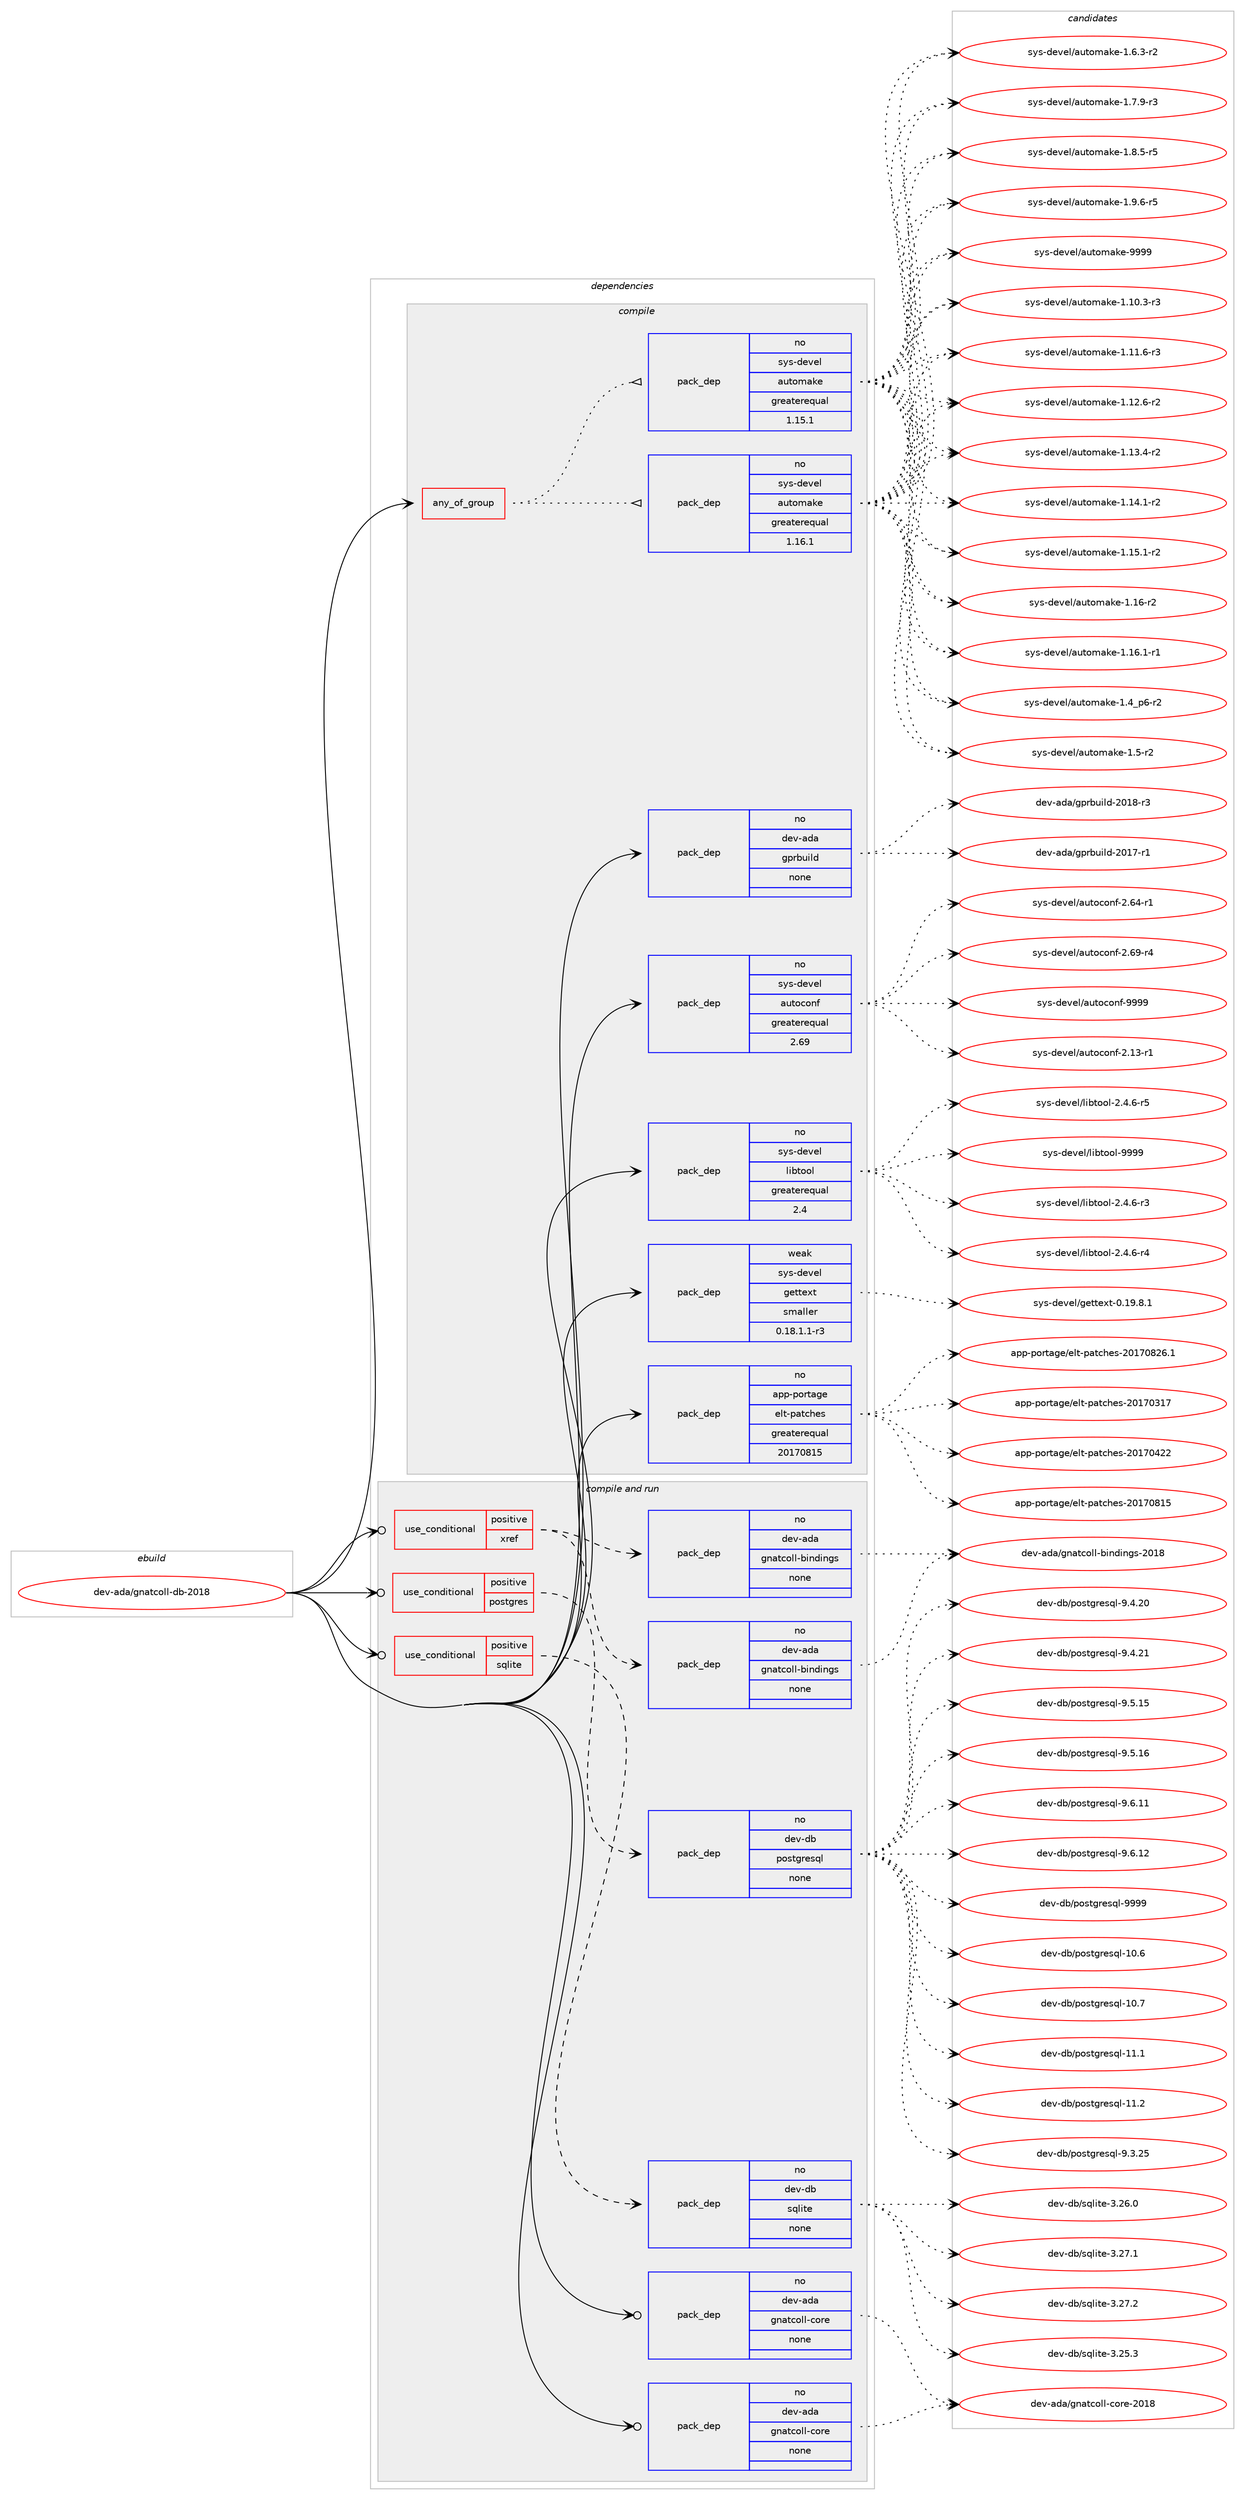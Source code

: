 digraph prolog {

# *************
# Graph options
# *************

newrank=true;
concentrate=true;
compound=true;
graph [rankdir=LR,fontname=Helvetica,fontsize=10,ranksep=1.5];#, ranksep=2.5, nodesep=0.2];
edge  [arrowhead=vee];
node  [fontname=Helvetica,fontsize=10];

# **********
# The ebuild
# **********

subgraph cluster_leftcol {
color=gray;
rank=same;
label=<<i>ebuild</i>>;
id [label="dev-ada/gnatcoll-db-2018", color=red, width=4, href="../dev-ada/gnatcoll-db-2018.svg"];
}

# ****************
# The dependencies
# ****************

subgraph cluster_midcol {
color=gray;
label=<<i>dependencies</i>>;
subgraph cluster_compile {
fillcolor="#eeeeee";
style=filled;
label=<<i>compile</i>>;
subgraph any20305 {
dependency1316696 [label=<<TABLE BORDER="0" CELLBORDER="1" CELLSPACING="0" CELLPADDING="4"><TR><TD CELLPADDING="10">any_of_group</TD></TR></TABLE>>, shape=none, color=red];subgraph pack939393 {
dependency1316697 [label=<<TABLE BORDER="0" CELLBORDER="1" CELLSPACING="0" CELLPADDING="4" WIDTH="220"><TR><TD ROWSPAN="6" CELLPADDING="30">pack_dep</TD></TR><TR><TD WIDTH="110">no</TD></TR><TR><TD>sys-devel</TD></TR><TR><TD>automake</TD></TR><TR><TD>greaterequal</TD></TR><TR><TD>1.16.1</TD></TR></TABLE>>, shape=none, color=blue];
}
dependency1316696:e -> dependency1316697:w [weight=20,style="dotted",arrowhead="oinv"];
subgraph pack939394 {
dependency1316698 [label=<<TABLE BORDER="0" CELLBORDER="1" CELLSPACING="0" CELLPADDING="4" WIDTH="220"><TR><TD ROWSPAN="6" CELLPADDING="30">pack_dep</TD></TR><TR><TD WIDTH="110">no</TD></TR><TR><TD>sys-devel</TD></TR><TR><TD>automake</TD></TR><TR><TD>greaterequal</TD></TR><TR><TD>1.15.1</TD></TR></TABLE>>, shape=none, color=blue];
}
dependency1316696:e -> dependency1316698:w [weight=20,style="dotted",arrowhead="oinv"];
}
id:e -> dependency1316696:w [weight=20,style="solid",arrowhead="vee"];
subgraph pack939395 {
dependency1316699 [label=<<TABLE BORDER="0" CELLBORDER="1" CELLSPACING="0" CELLPADDING="4" WIDTH="220"><TR><TD ROWSPAN="6" CELLPADDING="30">pack_dep</TD></TR><TR><TD WIDTH="110">no</TD></TR><TR><TD>app-portage</TD></TR><TR><TD>elt-patches</TD></TR><TR><TD>greaterequal</TD></TR><TR><TD>20170815</TD></TR></TABLE>>, shape=none, color=blue];
}
id:e -> dependency1316699:w [weight=20,style="solid",arrowhead="vee"];
subgraph pack939396 {
dependency1316700 [label=<<TABLE BORDER="0" CELLBORDER="1" CELLSPACING="0" CELLPADDING="4" WIDTH="220"><TR><TD ROWSPAN="6" CELLPADDING="30">pack_dep</TD></TR><TR><TD WIDTH="110">no</TD></TR><TR><TD>dev-ada</TD></TR><TR><TD>gprbuild</TD></TR><TR><TD>none</TD></TR><TR><TD></TD></TR></TABLE>>, shape=none, color=blue];
}
id:e -> dependency1316700:w [weight=20,style="solid",arrowhead="vee"];
subgraph pack939397 {
dependency1316701 [label=<<TABLE BORDER="0" CELLBORDER="1" CELLSPACING="0" CELLPADDING="4" WIDTH="220"><TR><TD ROWSPAN="6" CELLPADDING="30">pack_dep</TD></TR><TR><TD WIDTH="110">no</TD></TR><TR><TD>sys-devel</TD></TR><TR><TD>autoconf</TD></TR><TR><TD>greaterequal</TD></TR><TR><TD>2.69</TD></TR></TABLE>>, shape=none, color=blue];
}
id:e -> dependency1316701:w [weight=20,style="solid",arrowhead="vee"];
subgraph pack939398 {
dependency1316702 [label=<<TABLE BORDER="0" CELLBORDER="1" CELLSPACING="0" CELLPADDING="4" WIDTH="220"><TR><TD ROWSPAN="6" CELLPADDING="30">pack_dep</TD></TR><TR><TD WIDTH="110">no</TD></TR><TR><TD>sys-devel</TD></TR><TR><TD>libtool</TD></TR><TR><TD>greaterequal</TD></TR><TR><TD>2.4</TD></TR></TABLE>>, shape=none, color=blue];
}
id:e -> dependency1316702:w [weight=20,style="solid",arrowhead="vee"];
subgraph pack939399 {
dependency1316703 [label=<<TABLE BORDER="0" CELLBORDER="1" CELLSPACING="0" CELLPADDING="4" WIDTH="220"><TR><TD ROWSPAN="6" CELLPADDING="30">pack_dep</TD></TR><TR><TD WIDTH="110">weak</TD></TR><TR><TD>sys-devel</TD></TR><TR><TD>gettext</TD></TR><TR><TD>smaller</TD></TR><TR><TD>0.18.1.1-r3</TD></TR></TABLE>>, shape=none, color=blue];
}
id:e -> dependency1316703:w [weight=20,style="solid",arrowhead="vee"];
}
subgraph cluster_compileandrun {
fillcolor="#eeeeee";
style=filled;
label=<<i>compile and run</i>>;
subgraph cond356448 {
dependency1316704 [label=<<TABLE BORDER="0" CELLBORDER="1" CELLSPACING="0" CELLPADDING="4"><TR><TD ROWSPAN="3" CELLPADDING="10">use_conditional</TD></TR><TR><TD>positive</TD></TR><TR><TD>postgres</TD></TR></TABLE>>, shape=none, color=red];
subgraph pack939400 {
dependency1316705 [label=<<TABLE BORDER="0" CELLBORDER="1" CELLSPACING="0" CELLPADDING="4" WIDTH="220"><TR><TD ROWSPAN="6" CELLPADDING="30">pack_dep</TD></TR><TR><TD WIDTH="110">no</TD></TR><TR><TD>dev-db</TD></TR><TR><TD>postgresql</TD></TR><TR><TD>none</TD></TR><TR><TD></TD></TR></TABLE>>, shape=none, color=blue];
}
dependency1316704:e -> dependency1316705:w [weight=20,style="dashed",arrowhead="vee"];
}
id:e -> dependency1316704:w [weight=20,style="solid",arrowhead="odotvee"];
subgraph cond356449 {
dependency1316706 [label=<<TABLE BORDER="0" CELLBORDER="1" CELLSPACING="0" CELLPADDING="4"><TR><TD ROWSPAN="3" CELLPADDING="10">use_conditional</TD></TR><TR><TD>positive</TD></TR><TR><TD>sqlite</TD></TR></TABLE>>, shape=none, color=red];
subgraph pack939401 {
dependency1316707 [label=<<TABLE BORDER="0" CELLBORDER="1" CELLSPACING="0" CELLPADDING="4" WIDTH="220"><TR><TD ROWSPAN="6" CELLPADDING="30">pack_dep</TD></TR><TR><TD WIDTH="110">no</TD></TR><TR><TD>dev-db</TD></TR><TR><TD>sqlite</TD></TR><TR><TD>none</TD></TR><TR><TD></TD></TR></TABLE>>, shape=none, color=blue];
}
dependency1316706:e -> dependency1316707:w [weight=20,style="dashed",arrowhead="vee"];
}
id:e -> dependency1316706:w [weight=20,style="solid",arrowhead="odotvee"];
subgraph cond356450 {
dependency1316708 [label=<<TABLE BORDER="0" CELLBORDER="1" CELLSPACING="0" CELLPADDING="4"><TR><TD ROWSPAN="3" CELLPADDING="10">use_conditional</TD></TR><TR><TD>positive</TD></TR><TR><TD>xref</TD></TR></TABLE>>, shape=none, color=red];
subgraph pack939402 {
dependency1316709 [label=<<TABLE BORDER="0" CELLBORDER="1" CELLSPACING="0" CELLPADDING="4" WIDTH="220"><TR><TD ROWSPAN="6" CELLPADDING="30">pack_dep</TD></TR><TR><TD WIDTH="110">no</TD></TR><TR><TD>dev-ada</TD></TR><TR><TD>gnatcoll-bindings</TD></TR><TR><TD>none</TD></TR><TR><TD></TD></TR></TABLE>>, shape=none, color=blue];
}
dependency1316708:e -> dependency1316709:w [weight=20,style="dashed",arrowhead="vee"];
subgraph pack939403 {
dependency1316710 [label=<<TABLE BORDER="0" CELLBORDER="1" CELLSPACING="0" CELLPADDING="4" WIDTH="220"><TR><TD ROWSPAN="6" CELLPADDING="30">pack_dep</TD></TR><TR><TD WIDTH="110">no</TD></TR><TR><TD>dev-ada</TD></TR><TR><TD>gnatcoll-bindings</TD></TR><TR><TD>none</TD></TR><TR><TD></TD></TR></TABLE>>, shape=none, color=blue];
}
dependency1316708:e -> dependency1316710:w [weight=20,style="dashed",arrowhead="vee"];
}
id:e -> dependency1316708:w [weight=20,style="solid",arrowhead="odotvee"];
subgraph pack939404 {
dependency1316711 [label=<<TABLE BORDER="0" CELLBORDER="1" CELLSPACING="0" CELLPADDING="4" WIDTH="220"><TR><TD ROWSPAN="6" CELLPADDING="30">pack_dep</TD></TR><TR><TD WIDTH="110">no</TD></TR><TR><TD>dev-ada</TD></TR><TR><TD>gnatcoll-core</TD></TR><TR><TD>none</TD></TR><TR><TD></TD></TR></TABLE>>, shape=none, color=blue];
}
id:e -> dependency1316711:w [weight=20,style="solid",arrowhead="odotvee"];
subgraph pack939405 {
dependency1316712 [label=<<TABLE BORDER="0" CELLBORDER="1" CELLSPACING="0" CELLPADDING="4" WIDTH="220"><TR><TD ROWSPAN="6" CELLPADDING="30">pack_dep</TD></TR><TR><TD WIDTH="110">no</TD></TR><TR><TD>dev-ada</TD></TR><TR><TD>gnatcoll-core</TD></TR><TR><TD>none</TD></TR><TR><TD></TD></TR></TABLE>>, shape=none, color=blue];
}
id:e -> dependency1316712:w [weight=20,style="solid",arrowhead="odotvee"];
}
subgraph cluster_run {
fillcolor="#eeeeee";
style=filled;
label=<<i>run</i>>;
}
}

# **************
# The candidates
# **************

subgraph cluster_choices {
rank=same;
color=gray;
label=<<i>candidates</i>>;

subgraph choice939393 {
color=black;
nodesep=1;
choice11512111545100101118101108479711711611110997107101454946494846514511451 [label="sys-devel/automake-1.10.3-r3", color=red, width=4,href="../sys-devel/automake-1.10.3-r3.svg"];
choice11512111545100101118101108479711711611110997107101454946494946544511451 [label="sys-devel/automake-1.11.6-r3", color=red, width=4,href="../sys-devel/automake-1.11.6-r3.svg"];
choice11512111545100101118101108479711711611110997107101454946495046544511450 [label="sys-devel/automake-1.12.6-r2", color=red, width=4,href="../sys-devel/automake-1.12.6-r2.svg"];
choice11512111545100101118101108479711711611110997107101454946495146524511450 [label="sys-devel/automake-1.13.4-r2", color=red, width=4,href="../sys-devel/automake-1.13.4-r2.svg"];
choice11512111545100101118101108479711711611110997107101454946495246494511450 [label="sys-devel/automake-1.14.1-r2", color=red, width=4,href="../sys-devel/automake-1.14.1-r2.svg"];
choice11512111545100101118101108479711711611110997107101454946495346494511450 [label="sys-devel/automake-1.15.1-r2", color=red, width=4,href="../sys-devel/automake-1.15.1-r2.svg"];
choice1151211154510010111810110847971171161111099710710145494649544511450 [label="sys-devel/automake-1.16-r2", color=red, width=4,href="../sys-devel/automake-1.16-r2.svg"];
choice11512111545100101118101108479711711611110997107101454946495446494511449 [label="sys-devel/automake-1.16.1-r1", color=red, width=4,href="../sys-devel/automake-1.16.1-r1.svg"];
choice115121115451001011181011084797117116111109971071014549465295112544511450 [label="sys-devel/automake-1.4_p6-r2", color=red, width=4,href="../sys-devel/automake-1.4_p6-r2.svg"];
choice11512111545100101118101108479711711611110997107101454946534511450 [label="sys-devel/automake-1.5-r2", color=red, width=4,href="../sys-devel/automake-1.5-r2.svg"];
choice115121115451001011181011084797117116111109971071014549465446514511450 [label="sys-devel/automake-1.6.3-r2", color=red, width=4,href="../sys-devel/automake-1.6.3-r2.svg"];
choice115121115451001011181011084797117116111109971071014549465546574511451 [label="sys-devel/automake-1.7.9-r3", color=red, width=4,href="../sys-devel/automake-1.7.9-r3.svg"];
choice115121115451001011181011084797117116111109971071014549465646534511453 [label="sys-devel/automake-1.8.5-r5", color=red, width=4,href="../sys-devel/automake-1.8.5-r5.svg"];
choice115121115451001011181011084797117116111109971071014549465746544511453 [label="sys-devel/automake-1.9.6-r5", color=red, width=4,href="../sys-devel/automake-1.9.6-r5.svg"];
choice115121115451001011181011084797117116111109971071014557575757 [label="sys-devel/automake-9999", color=red, width=4,href="../sys-devel/automake-9999.svg"];
dependency1316697:e -> choice11512111545100101118101108479711711611110997107101454946494846514511451:w [style=dotted,weight="100"];
dependency1316697:e -> choice11512111545100101118101108479711711611110997107101454946494946544511451:w [style=dotted,weight="100"];
dependency1316697:e -> choice11512111545100101118101108479711711611110997107101454946495046544511450:w [style=dotted,weight="100"];
dependency1316697:e -> choice11512111545100101118101108479711711611110997107101454946495146524511450:w [style=dotted,weight="100"];
dependency1316697:e -> choice11512111545100101118101108479711711611110997107101454946495246494511450:w [style=dotted,weight="100"];
dependency1316697:e -> choice11512111545100101118101108479711711611110997107101454946495346494511450:w [style=dotted,weight="100"];
dependency1316697:e -> choice1151211154510010111810110847971171161111099710710145494649544511450:w [style=dotted,weight="100"];
dependency1316697:e -> choice11512111545100101118101108479711711611110997107101454946495446494511449:w [style=dotted,weight="100"];
dependency1316697:e -> choice115121115451001011181011084797117116111109971071014549465295112544511450:w [style=dotted,weight="100"];
dependency1316697:e -> choice11512111545100101118101108479711711611110997107101454946534511450:w [style=dotted,weight="100"];
dependency1316697:e -> choice115121115451001011181011084797117116111109971071014549465446514511450:w [style=dotted,weight="100"];
dependency1316697:e -> choice115121115451001011181011084797117116111109971071014549465546574511451:w [style=dotted,weight="100"];
dependency1316697:e -> choice115121115451001011181011084797117116111109971071014549465646534511453:w [style=dotted,weight="100"];
dependency1316697:e -> choice115121115451001011181011084797117116111109971071014549465746544511453:w [style=dotted,weight="100"];
dependency1316697:e -> choice115121115451001011181011084797117116111109971071014557575757:w [style=dotted,weight="100"];
}
subgraph choice939394 {
color=black;
nodesep=1;
choice11512111545100101118101108479711711611110997107101454946494846514511451 [label="sys-devel/automake-1.10.3-r3", color=red, width=4,href="../sys-devel/automake-1.10.3-r3.svg"];
choice11512111545100101118101108479711711611110997107101454946494946544511451 [label="sys-devel/automake-1.11.6-r3", color=red, width=4,href="../sys-devel/automake-1.11.6-r3.svg"];
choice11512111545100101118101108479711711611110997107101454946495046544511450 [label="sys-devel/automake-1.12.6-r2", color=red, width=4,href="../sys-devel/automake-1.12.6-r2.svg"];
choice11512111545100101118101108479711711611110997107101454946495146524511450 [label="sys-devel/automake-1.13.4-r2", color=red, width=4,href="../sys-devel/automake-1.13.4-r2.svg"];
choice11512111545100101118101108479711711611110997107101454946495246494511450 [label="sys-devel/automake-1.14.1-r2", color=red, width=4,href="../sys-devel/automake-1.14.1-r2.svg"];
choice11512111545100101118101108479711711611110997107101454946495346494511450 [label="sys-devel/automake-1.15.1-r2", color=red, width=4,href="../sys-devel/automake-1.15.1-r2.svg"];
choice1151211154510010111810110847971171161111099710710145494649544511450 [label="sys-devel/automake-1.16-r2", color=red, width=4,href="../sys-devel/automake-1.16-r2.svg"];
choice11512111545100101118101108479711711611110997107101454946495446494511449 [label="sys-devel/automake-1.16.1-r1", color=red, width=4,href="../sys-devel/automake-1.16.1-r1.svg"];
choice115121115451001011181011084797117116111109971071014549465295112544511450 [label="sys-devel/automake-1.4_p6-r2", color=red, width=4,href="../sys-devel/automake-1.4_p6-r2.svg"];
choice11512111545100101118101108479711711611110997107101454946534511450 [label="sys-devel/automake-1.5-r2", color=red, width=4,href="../sys-devel/automake-1.5-r2.svg"];
choice115121115451001011181011084797117116111109971071014549465446514511450 [label="sys-devel/automake-1.6.3-r2", color=red, width=4,href="../sys-devel/automake-1.6.3-r2.svg"];
choice115121115451001011181011084797117116111109971071014549465546574511451 [label="sys-devel/automake-1.7.9-r3", color=red, width=4,href="../sys-devel/automake-1.7.9-r3.svg"];
choice115121115451001011181011084797117116111109971071014549465646534511453 [label="sys-devel/automake-1.8.5-r5", color=red, width=4,href="../sys-devel/automake-1.8.5-r5.svg"];
choice115121115451001011181011084797117116111109971071014549465746544511453 [label="sys-devel/automake-1.9.6-r5", color=red, width=4,href="../sys-devel/automake-1.9.6-r5.svg"];
choice115121115451001011181011084797117116111109971071014557575757 [label="sys-devel/automake-9999", color=red, width=4,href="../sys-devel/automake-9999.svg"];
dependency1316698:e -> choice11512111545100101118101108479711711611110997107101454946494846514511451:w [style=dotted,weight="100"];
dependency1316698:e -> choice11512111545100101118101108479711711611110997107101454946494946544511451:w [style=dotted,weight="100"];
dependency1316698:e -> choice11512111545100101118101108479711711611110997107101454946495046544511450:w [style=dotted,weight="100"];
dependency1316698:e -> choice11512111545100101118101108479711711611110997107101454946495146524511450:w [style=dotted,weight="100"];
dependency1316698:e -> choice11512111545100101118101108479711711611110997107101454946495246494511450:w [style=dotted,weight="100"];
dependency1316698:e -> choice11512111545100101118101108479711711611110997107101454946495346494511450:w [style=dotted,weight="100"];
dependency1316698:e -> choice1151211154510010111810110847971171161111099710710145494649544511450:w [style=dotted,weight="100"];
dependency1316698:e -> choice11512111545100101118101108479711711611110997107101454946495446494511449:w [style=dotted,weight="100"];
dependency1316698:e -> choice115121115451001011181011084797117116111109971071014549465295112544511450:w [style=dotted,weight="100"];
dependency1316698:e -> choice11512111545100101118101108479711711611110997107101454946534511450:w [style=dotted,weight="100"];
dependency1316698:e -> choice115121115451001011181011084797117116111109971071014549465446514511450:w [style=dotted,weight="100"];
dependency1316698:e -> choice115121115451001011181011084797117116111109971071014549465546574511451:w [style=dotted,weight="100"];
dependency1316698:e -> choice115121115451001011181011084797117116111109971071014549465646534511453:w [style=dotted,weight="100"];
dependency1316698:e -> choice115121115451001011181011084797117116111109971071014549465746544511453:w [style=dotted,weight="100"];
dependency1316698:e -> choice115121115451001011181011084797117116111109971071014557575757:w [style=dotted,weight="100"];
}
subgraph choice939395 {
color=black;
nodesep=1;
choice97112112451121111141169710310147101108116451129711699104101115455048495548514955 [label="app-portage/elt-patches-20170317", color=red, width=4,href="../app-portage/elt-patches-20170317.svg"];
choice97112112451121111141169710310147101108116451129711699104101115455048495548525050 [label="app-portage/elt-patches-20170422", color=red, width=4,href="../app-portage/elt-patches-20170422.svg"];
choice97112112451121111141169710310147101108116451129711699104101115455048495548564953 [label="app-portage/elt-patches-20170815", color=red, width=4,href="../app-portage/elt-patches-20170815.svg"];
choice971121124511211111411697103101471011081164511297116991041011154550484955485650544649 [label="app-portage/elt-patches-20170826.1", color=red, width=4,href="../app-portage/elt-patches-20170826.1.svg"];
dependency1316699:e -> choice97112112451121111141169710310147101108116451129711699104101115455048495548514955:w [style=dotted,weight="100"];
dependency1316699:e -> choice97112112451121111141169710310147101108116451129711699104101115455048495548525050:w [style=dotted,weight="100"];
dependency1316699:e -> choice97112112451121111141169710310147101108116451129711699104101115455048495548564953:w [style=dotted,weight="100"];
dependency1316699:e -> choice971121124511211111411697103101471011081164511297116991041011154550484955485650544649:w [style=dotted,weight="100"];
}
subgraph choice939396 {
color=black;
nodesep=1;
choice100101118459710097471031121149811710510810045504849554511449 [label="dev-ada/gprbuild-2017-r1", color=red, width=4,href="../dev-ada/gprbuild-2017-r1.svg"];
choice100101118459710097471031121149811710510810045504849564511451 [label="dev-ada/gprbuild-2018-r3", color=red, width=4,href="../dev-ada/gprbuild-2018-r3.svg"];
dependency1316700:e -> choice100101118459710097471031121149811710510810045504849554511449:w [style=dotted,weight="100"];
dependency1316700:e -> choice100101118459710097471031121149811710510810045504849564511451:w [style=dotted,weight="100"];
}
subgraph choice939397 {
color=black;
nodesep=1;
choice1151211154510010111810110847971171161119911111010245504649514511449 [label="sys-devel/autoconf-2.13-r1", color=red, width=4,href="../sys-devel/autoconf-2.13-r1.svg"];
choice1151211154510010111810110847971171161119911111010245504654524511449 [label="sys-devel/autoconf-2.64-r1", color=red, width=4,href="../sys-devel/autoconf-2.64-r1.svg"];
choice1151211154510010111810110847971171161119911111010245504654574511452 [label="sys-devel/autoconf-2.69-r4", color=red, width=4,href="../sys-devel/autoconf-2.69-r4.svg"];
choice115121115451001011181011084797117116111991111101024557575757 [label="sys-devel/autoconf-9999", color=red, width=4,href="../sys-devel/autoconf-9999.svg"];
dependency1316701:e -> choice1151211154510010111810110847971171161119911111010245504649514511449:w [style=dotted,weight="100"];
dependency1316701:e -> choice1151211154510010111810110847971171161119911111010245504654524511449:w [style=dotted,weight="100"];
dependency1316701:e -> choice1151211154510010111810110847971171161119911111010245504654574511452:w [style=dotted,weight="100"];
dependency1316701:e -> choice115121115451001011181011084797117116111991111101024557575757:w [style=dotted,weight="100"];
}
subgraph choice939398 {
color=black;
nodesep=1;
choice1151211154510010111810110847108105981161111111084550465246544511451 [label="sys-devel/libtool-2.4.6-r3", color=red, width=4,href="../sys-devel/libtool-2.4.6-r3.svg"];
choice1151211154510010111810110847108105981161111111084550465246544511452 [label="sys-devel/libtool-2.4.6-r4", color=red, width=4,href="../sys-devel/libtool-2.4.6-r4.svg"];
choice1151211154510010111810110847108105981161111111084550465246544511453 [label="sys-devel/libtool-2.4.6-r5", color=red, width=4,href="../sys-devel/libtool-2.4.6-r5.svg"];
choice1151211154510010111810110847108105981161111111084557575757 [label="sys-devel/libtool-9999", color=red, width=4,href="../sys-devel/libtool-9999.svg"];
dependency1316702:e -> choice1151211154510010111810110847108105981161111111084550465246544511451:w [style=dotted,weight="100"];
dependency1316702:e -> choice1151211154510010111810110847108105981161111111084550465246544511452:w [style=dotted,weight="100"];
dependency1316702:e -> choice1151211154510010111810110847108105981161111111084550465246544511453:w [style=dotted,weight="100"];
dependency1316702:e -> choice1151211154510010111810110847108105981161111111084557575757:w [style=dotted,weight="100"];
}
subgraph choice939399 {
color=black;
nodesep=1;
choice1151211154510010111810110847103101116116101120116454846495746564649 [label="sys-devel/gettext-0.19.8.1", color=red, width=4,href="../sys-devel/gettext-0.19.8.1.svg"];
dependency1316703:e -> choice1151211154510010111810110847103101116116101120116454846495746564649:w [style=dotted,weight="100"];
}
subgraph choice939400 {
color=black;
nodesep=1;
choice1001011184510098471121111151161031141011151131084549484654 [label="dev-db/postgresql-10.6", color=red, width=4,href="../dev-db/postgresql-10.6.svg"];
choice1001011184510098471121111151161031141011151131084549484655 [label="dev-db/postgresql-10.7", color=red, width=4,href="../dev-db/postgresql-10.7.svg"];
choice1001011184510098471121111151161031141011151131084549494649 [label="dev-db/postgresql-11.1", color=red, width=4,href="../dev-db/postgresql-11.1.svg"];
choice1001011184510098471121111151161031141011151131084549494650 [label="dev-db/postgresql-11.2", color=red, width=4,href="../dev-db/postgresql-11.2.svg"];
choice10010111845100984711211111511610311410111511310845574651465053 [label="dev-db/postgresql-9.3.25", color=red, width=4,href="../dev-db/postgresql-9.3.25.svg"];
choice10010111845100984711211111511610311410111511310845574652465048 [label="dev-db/postgresql-9.4.20", color=red, width=4,href="../dev-db/postgresql-9.4.20.svg"];
choice10010111845100984711211111511610311410111511310845574652465049 [label="dev-db/postgresql-9.4.21", color=red, width=4,href="../dev-db/postgresql-9.4.21.svg"];
choice10010111845100984711211111511610311410111511310845574653464953 [label="dev-db/postgresql-9.5.15", color=red, width=4,href="../dev-db/postgresql-9.5.15.svg"];
choice10010111845100984711211111511610311410111511310845574653464954 [label="dev-db/postgresql-9.5.16", color=red, width=4,href="../dev-db/postgresql-9.5.16.svg"];
choice10010111845100984711211111511610311410111511310845574654464949 [label="dev-db/postgresql-9.6.11", color=red, width=4,href="../dev-db/postgresql-9.6.11.svg"];
choice10010111845100984711211111511610311410111511310845574654464950 [label="dev-db/postgresql-9.6.12", color=red, width=4,href="../dev-db/postgresql-9.6.12.svg"];
choice1001011184510098471121111151161031141011151131084557575757 [label="dev-db/postgresql-9999", color=red, width=4,href="../dev-db/postgresql-9999.svg"];
dependency1316705:e -> choice1001011184510098471121111151161031141011151131084549484654:w [style=dotted,weight="100"];
dependency1316705:e -> choice1001011184510098471121111151161031141011151131084549484655:w [style=dotted,weight="100"];
dependency1316705:e -> choice1001011184510098471121111151161031141011151131084549494649:w [style=dotted,weight="100"];
dependency1316705:e -> choice1001011184510098471121111151161031141011151131084549494650:w [style=dotted,weight="100"];
dependency1316705:e -> choice10010111845100984711211111511610311410111511310845574651465053:w [style=dotted,weight="100"];
dependency1316705:e -> choice10010111845100984711211111511610311410111511310845574652465048:w [style=dotted,weight="100"];
dependency1316705:e -> choice10010111845100984711211111511610311410111511310845574652465049:w [style=dotted,weight="100"];
dependency1316705:e -> choice10010111845100984711211111511610311410111511310845574653464953:w [style=dotted,weight="100"];
dependency1316705:e -> choice10010111845100984711211111511610311410111511310845574653464954:w [style=dotted,weight="100"];
dependency1316705:e -> choice10010111845100984711211111511610311410111511310845574654464949:w [style=dotted,weight="100"];
dependency1316705:e -> choice10010111845100984711211111511610311410111511310845574654464950:w [style=dotted,weight="100"];
dependency1316705:e -> choice1001011184510098471121111151161031141011151131084557575757:w [style=dotted,weight="100"];
}
subgraph choice939401 {
color=black;
nodesep=1;
choice10010111845100984711511310810511610145514650534651 [label="dev-db/sqlite-3.25.3", color=red, width=4,href="../dev-db/sqlite-3.25.3.svg"];
choice10010111845100984711511310810511610145514650544648 [label="dev-db/sqlite-3.26.0", color=red, width=4,href="../dev-db/sqlite-3.26.0.svg"];
choice10010111845100984711511310810511610145514650554649 [label="dev-db/sqlite-3.27.1", color=red, width=4,href="../dev-db/sqlite-3.27.1.svg"];
choice10010111845100984711511310810511610145514650554650 [label="dev-db/sqlite-3.27.2", color=red, width=4,href="../dev-db/sqlite-3.27.2.svg"];
dependency1316707:e -> choice10010111845100984711511310810511610145514650534651:w [style=dotted,weight="100"];
dependency1316707:e -> choice10010111845100984711511310810511610145514650544648:w [style=dotted,weight="100"];
dependency1316707:e -> choice10010111845100984711511310810511610145514650554649:w [style=dotted,weight="100"];
dependency1316707:e -> choice10010111845100984711511310810511610145514650554650:w [style=dotted,weight="100"];
}
subgraph choice939402 {
color=black;
nodesep=1;
choice10010111845971009747103110971169911110810845981051101001051101031154550484956 [label="dev-ada/gnatcoll-bindings-2018", color=red, width=4,href="../dev-ada/gnatcoll-bindings-2018.svg"];
dependency1316709:e -> choice10010111845971009747103110971169911110810845981051101001051101031154550484956:w [style=dotted,weight="100"];
}
subgraph choice939403 {
color=black;
nodesep=1;
choice10010111845971009747103110971169911110810845981051101001051101031154550484956 [label="dev-ada/gnatcoll-bindings-2018", color=red, width=4,href="../dev-ada/gnatcoll-bindings-2018.svg"];
dependency1316710:e -> choice10010111845971009747103110971169911110810845981051101001051101031154550484956:w [style=dotted,weight="100"];
}
subgraph choice939404 {
color=black;
nodesep=1;
choice10010111845971009747103110971169911110810845991111141014550484956 [label="dev-ada/gnatcoll-core-2018", color=red, width=4,href="../dev-ada/gnatcoll-core-2018.svg"];
dependency1316711:e -> choice10010111845971009747103110971169911110810845991111141014550484956:w [style=dotted,weight="100"];
}
subgraph choice939405 {
color=black;
nodesep=1;
choice10010111845971009747103110971169911110810845991111141014550484956 [label="dev-ada/gnatcoll-core-2018", color=red, width=4,href="../dev-ada/gnatcoll-core-2018.svg"];
dependency1316712:e -> choice10010111845971009747103110971169911110810845991111141014550484956:w [style=dotted,weight="100"];
}
}

}
